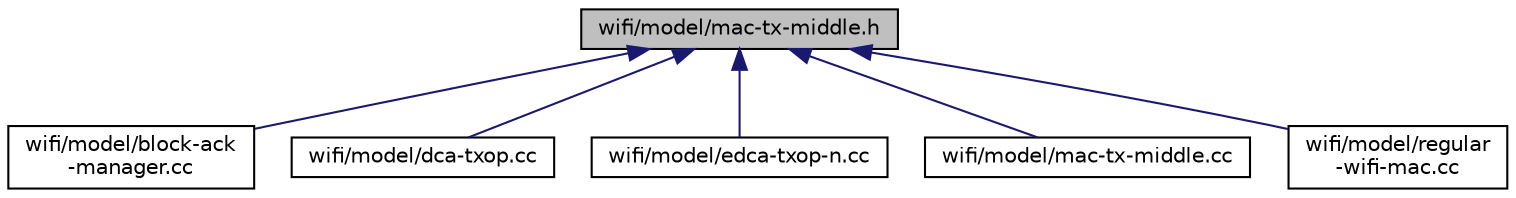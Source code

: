 digraph "wifi/model/mac-tx-middle.h"
{
  edge [fontname="Helvetica",fontsize="10",labelfontname="Helvetica",labelfontsize="10"];
  node [fontname="Helvetica",fontsize="10",shape=record];
  Node1 [label="wifi/model/mac-tx-middle.h",height=0.2,width=0.4,color="black", fillcolor="grey75", style="filled", fontcolor="black"];
  Node1 -> Node2 [dir="back",color="midnightblue",fontsize="10",style="solid"];
  Node2 [label="wifi/model/block-ack\l-manager.cc",height=0.2,width=0.4,color="black", fillcolor="white", style="filled",URL="$df/d3a/block-ack-manager_8cc.html"];
  Node1 -> Node3 [dir="back",color="midnightblue",fontsize="10",style="solid"];
  Node3 [label="wifi/model/dca-txop.cc",height=0.2,width=0.4,color="black", fillcolor="white", style="filled",URL="$d5/d9e/dca-txop_8cc.html"];
  Node1 -> Node4 [dir="back",color="midnightblue",fontsize="10",style="solid"];
  Node4 [label="wifi/model/edca-txop-n.cc",height=0.2,width=0.4,color="black", fillcolor="white", style="filled",URL="$d4/d78/edca-txop-n_8cc.html"];
  Node1 -> Node5 [dir="back",color="midnightblue",fontsize="10",style="solid"];
  Node5 [label="wifi/model/mac-tx-middle.cc",height=0.2,width=0.4,color="black", fillcolor="white", style="filled",URL="$d0/dda/mac-tx-middle_8cc.html"];
  Node1 -> Node6 [dir="back",color="midnightblue",fontsize="10",style="solid"];
  Node6 [label="wifi/model/regular\l-wifi-mac.cc",height=0.2,width=0.4,color="black", fillcolor="white", style="filled",URL="$d7/d72/regular-wifi-mac_8cc.html"];
}
